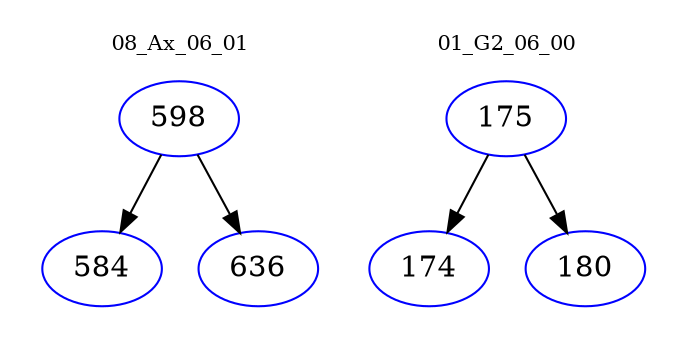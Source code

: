 digraph{
subgraph cluster_0 {
color = white
label = "08_Ax_06_01";
fontsize=10;
T0_598 [label="598", color="blue"]
T0_598 -> T0_584 [color="black"]
T0_584 [label="584", color="blue"]
T0_598 -> T0_636 [color="black"]
T0_636 [label="636", color="blue"]
}
subgraph cluster_1 {
color = white
label = "01_G2_06_00";
fontsize=10;
T1_175 [label="175", color="blue"]
T1_175 -> T1_174 [color="black"]
T1_174 [label="174", color="blue"]
T1_175 -> T1_180 [color="black"]
T1_180 [label="180", color="blue"]
}
}
